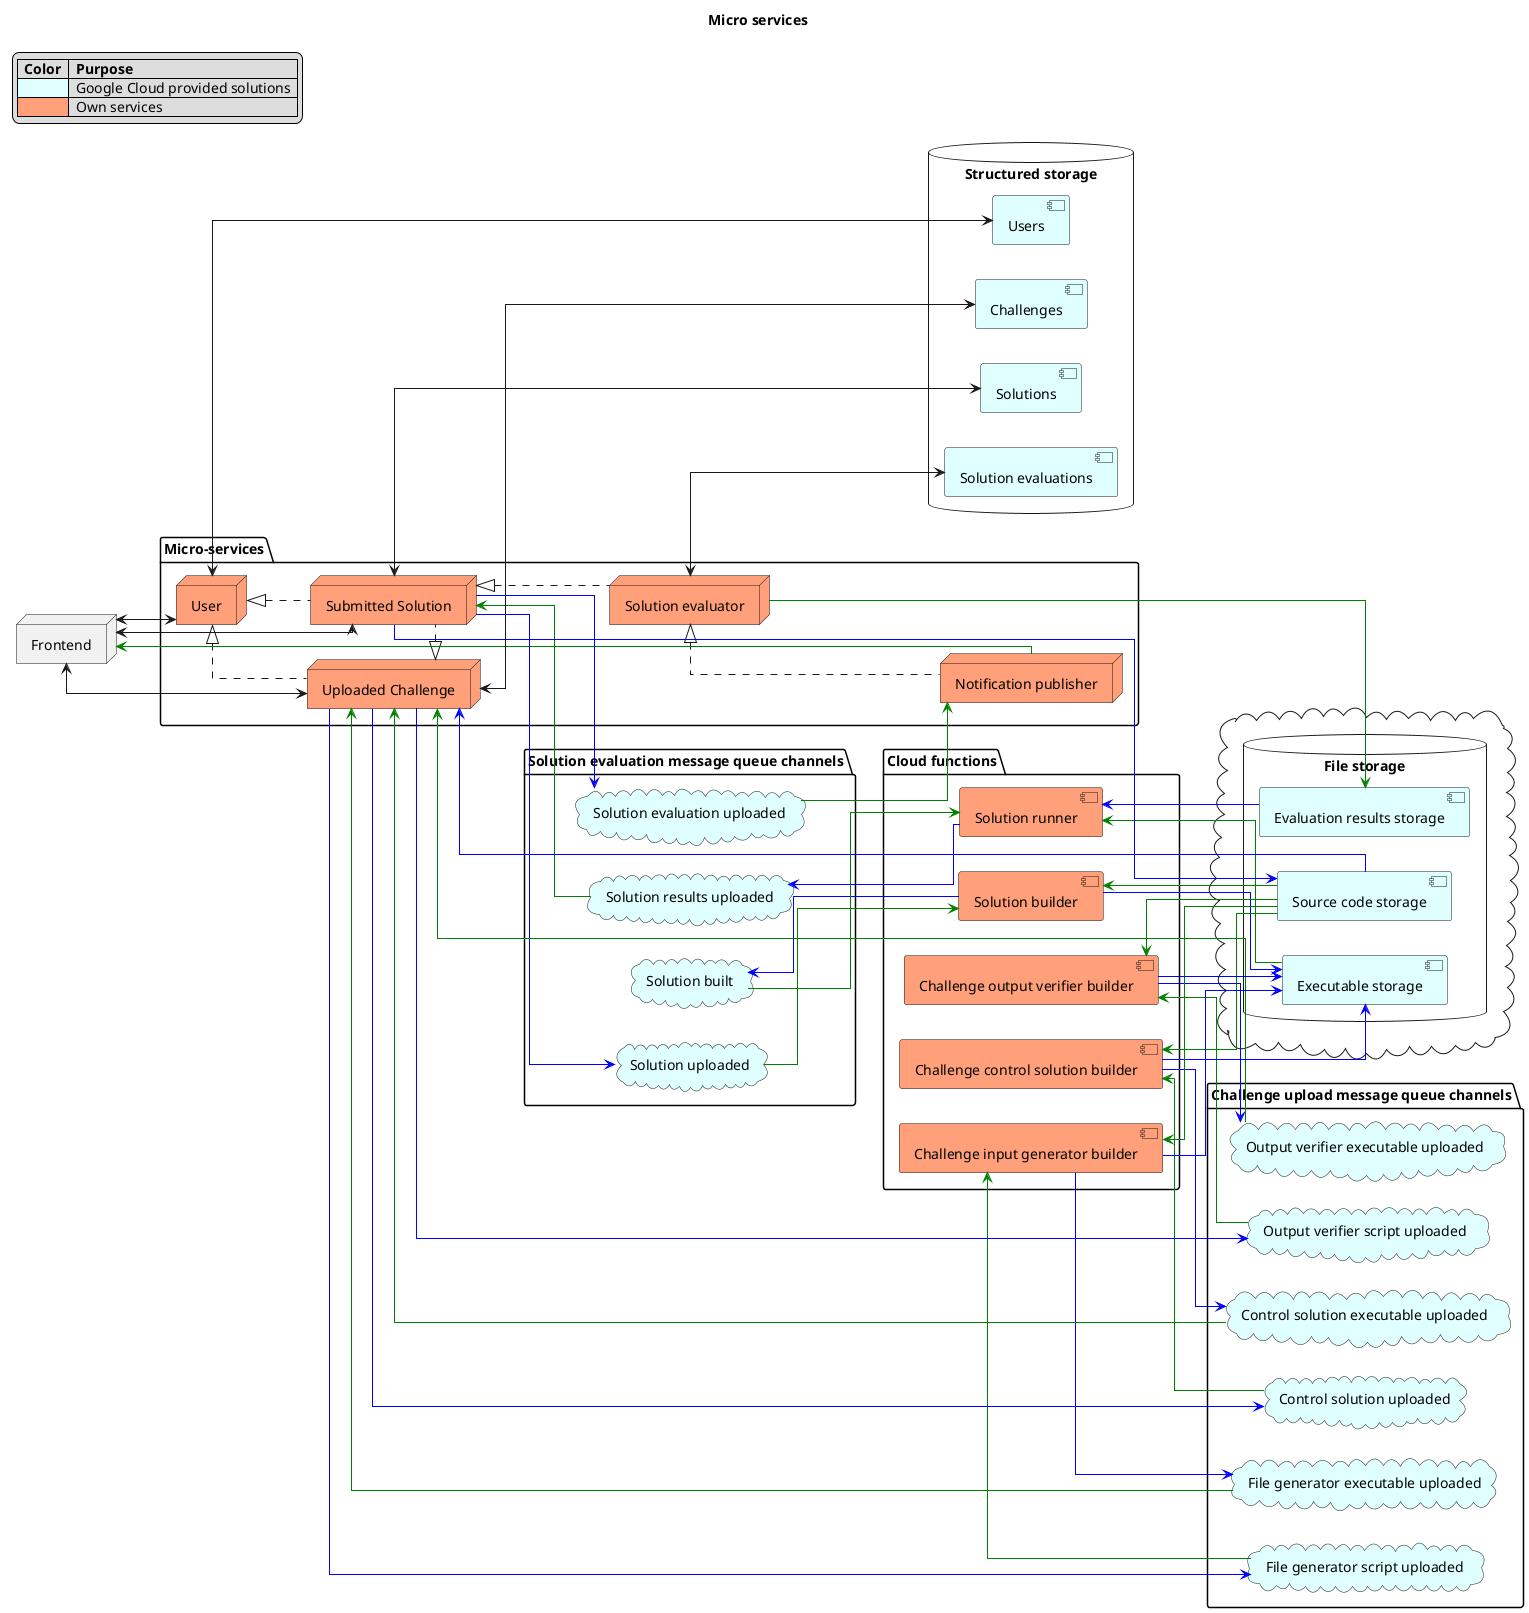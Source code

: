 @startuml Micro Service commponents
title Micro services

skinparam Linetype ortho
left to right direction

folder "Micro-services" {
    node "User" as user #LightSalmon
    node "Submitted Solution" as solution #LightSalmon
    node "Uploaded Challenge" as challenge #LightSalmon
    node "Solution evaluator" as evaluator #LightSalmon
    node "Notification publisher" as notification #LightSalmon
}

cloud {
    database "File storage" {
        [Source code storage] as storage_source #LightCyan
        [Executable storage] as storage_exec #LightCyan
        [Evaluation results storage] as storage_eval #LightCyan
    }
}

database "Structured storage" {
    [Solution evaluations] as db_eval #LightCyan
    [Challenges] as db_challenge #LightCyan
    [Solutions] as db_solution #LightCyan
    [Users] as db_user #LightCyan
}

folder "Solution evaluation message queue channels" {
    cloud "Solution built" as mq_solution_built #LightCyan
    cloud "Solution uploaded" as mq_solution_uploaded #LightCyan
    cloud "Solution results uploaded" as mq_solution_results_uploaded #LightCyan
    cloud "Solution evaluation uploaded" as mq_solution_evaluation_uploaded #LightCyan
}
folder "Challenge upload message queue channels" {
    cloud "Control solution uploaded" as mq_control_solution_uploaded #LightCyan
    cloud "File generator script uploaded" as mq_file_generator_script_uploaded #LightCyan
    cloud "Output verifier script uploaded" as mq_output_verifier_script_uploaded #LightCyan
    cloud "Control solution executable uploaded" as mq_control_solution_executable_uploaded #LightCyan
    cloud "File generator executable uploaded" as mq_file_generator_executable_uploaded #LightCyan
    cloud "Output verifier executable uploaded" as mq_output_verifier_executable_uploaded #LightCyan
}


folder "Cloud functions" {
    [Solution builder] as builder #LightSalmon
    [Challenge control solution builder] as controlSolutionBuilder #LightSalmon
    [Challenge input generator builder] as inputGeneratorBuilder #LightSalmon
    [Challenge output verifier builder] as outputVerifierBuilder #LightSalmon
    [Solution runner] as runner #LightSalmon
}

node "Frontend" as frontend

solution .up.|> user
challenge .up.|> user
evaluator .up.|> solution
notification .up.|> evaluator
solution .left.|> challenge
frontend <-down-> user
frontend <-down-> solution
frontend <-down-> challenge
frontend <-down- notification #Green

solution -right-> mq_solution_uploaded #Blue
builder <--up-- mq_solution_uploaded #Green
builder -up-> mq_solution_built #Blue
runner <-up- mq_solution_built #Green
runner -down-> mq_solution_results_uploaded #Blue
solution <-down- mq_solution_results_uploaded #Green
solution -left-> mq_solution_evaluation_uploaded #Blue
notification <-left- mq_solution_evaluation_uploaded #Green
controlSolutionBuilder <-left- mq_control_solution_uploaded #Green
controlSolutionBuilder --> mq_control_solution_executable_uploaded #Blue
inputGeneratorBuilder <-- mq_file_generator_script_uploaded #Green
inputGeneratorBuilder --> mq_file_generator_executable_uploaded #Blue
outputVerifierBuilder <-- mq_output_verifier_script_uploaded #Green
outputVerifierBuilder --> mq_output_verifier_executable_uploaded #Blue
challenge --right--> mq_control_solution_uploaded #Blue
challenge --right--> mq_file_generator_script_uploaded #Blue
challenge --right--> mq_output_verifier_script_uploaded #Blue
challenge <---- mq_output_verifier_executable_uploaded #Green
challenge <---- mq_file_generator_executable_uploaded #Green
challenge <---- mq_control_solution_executable_uploaded #Green

builder <-- storage_source #Green 
builder --> storage_exec #Blue 
runner <-- storage_exec #Green 
controlSolutionBuilder <-- storage_source #Green
controlSolutionBuilder --> storage_exec #Blue
inputGeneratorBuilder <-- storage_source #Green
inputGeneratorBuilder --> storage_exec #Blue
outputVerifierBuilder <-- storage_source #Green
outputVerifierBuilder --> storage_exec #Blue
challenge <-- storage_source #Blue
solution --> storage_source #Blue
runner <-- storage_eval #Blue
evaluator --> storage_eval #Green


solution <--> db_solution 
challenge <--> db_challenge 
user <--> db_user 
evaluator <--> db_eval 


legend top left
|  **Color**  |  **Purpose**  |
|  <#LightCyan>  |  Google Cloud provided solutions  |
|  <#LightSalmon>  |  Own services  |
endlegend

@enduml
